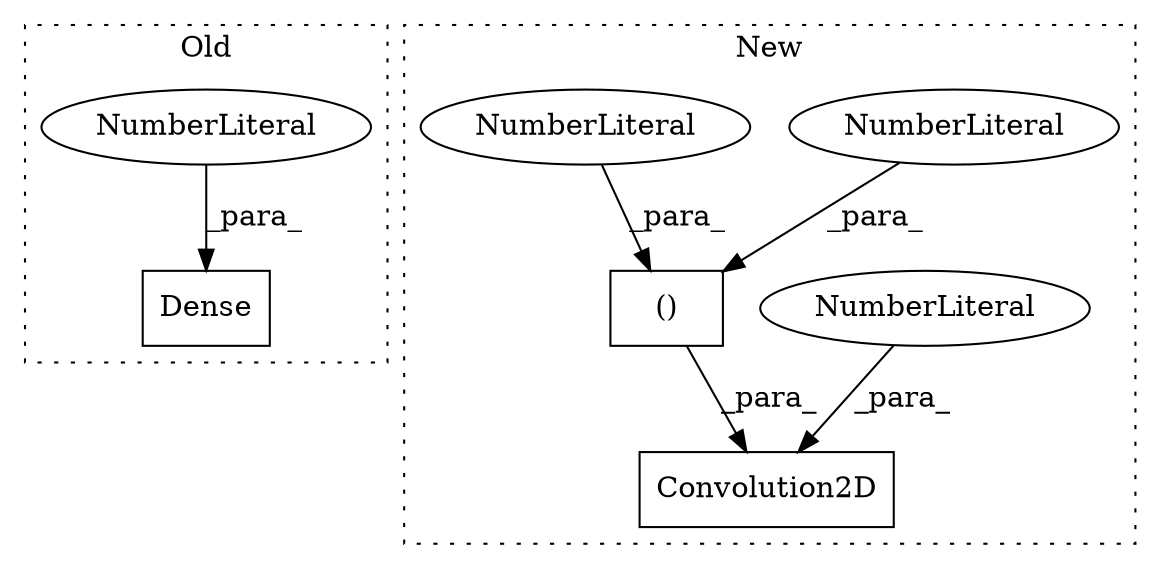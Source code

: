 digraph G {
subgraph cluster0 {
1 [label="Dense" a="32" s="1280,1290" l="6,1" shape="box"];
5 [label="NumberLiteral" a="34" s="1286" l="4" shape="ellipse"];
label = "Old";
style="dotted";
}
subgraph cluster1 {
2 [label="Convolution2D" a="32" s="1006,1051" l="14,1" shape="box"];
3 [label="()" a="106" s="1028" l="15" shape="box"];
4 [label="NumberLiteral" a="34" s="1042" l="1" shape="ellipse"];
6 [label="NumberLiteral" a="34" s="1020" l="2" shape="ellipse"];
7 [label="NumberLiteral" a="34" s="1028" l="1" shape="ellipse"];
label = "New";
style="dotted";
}
3 -> 2 [label="_para_"];
4 -> 3 [label="_para_"];
5 -> 1 [label="_para_"];
6 -> 2 [label="_para_"];
7 -> 3 [label="_para_"];
}